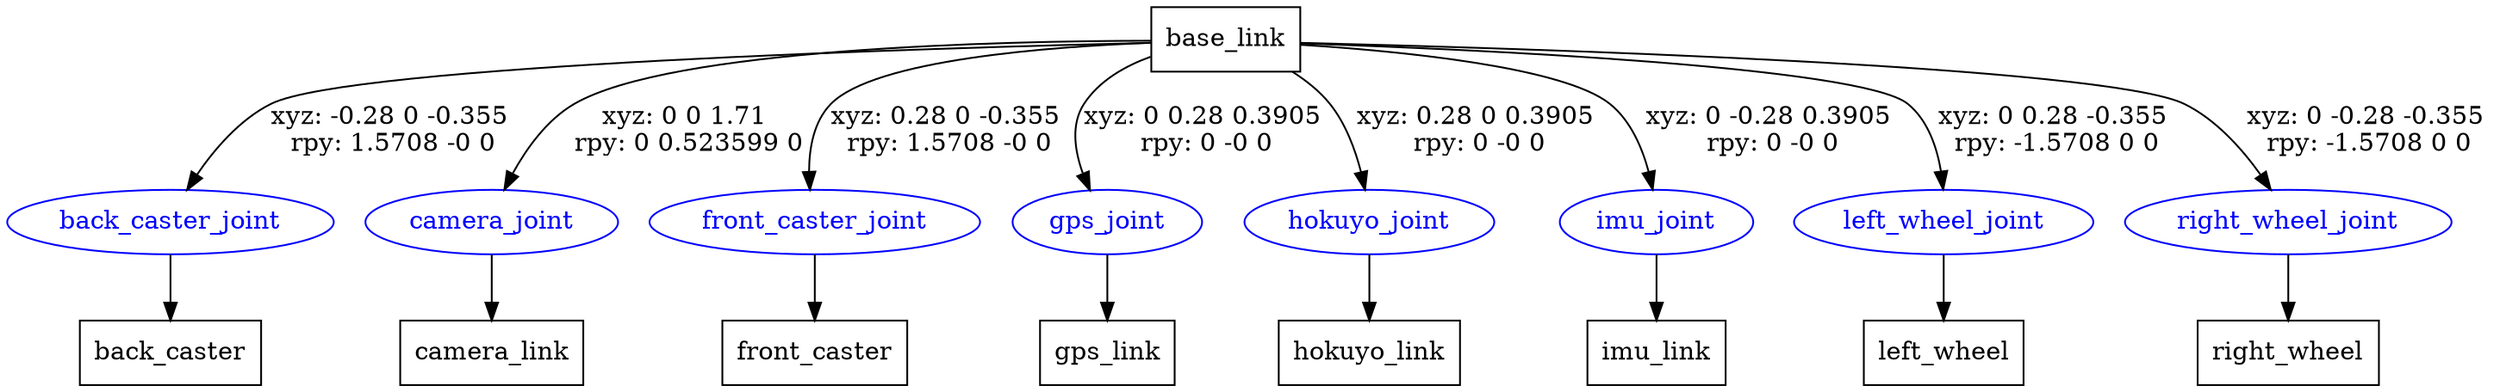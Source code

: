 digraph G {
node [shape=box];
"base_link" [label="base_link"];
"back_caster" [label="back_caster"];
"camera_link" [label="camera_link"];
"front_caster" [label="front_caster"];
"gps_link" [label="gps_link"];
"hokuyo_link" [label="hokuyo_link"];
"imu_link" [label="imu_link"];
"left_wheel" [label="left_wheel"];
"right_wheel" [label="right_wheel"];
node [shape=ellipse, color=blue, fontcolor=blue];
"base_link" -> "back_caster_joint" [label="xyz: -0.28 0 -0.355 \nrpy: 1.5708 -0 0"]
"back_caster_joint" -> "back_caster"
"base_link" -> "camera_joint" [label="xyz: 0 0 1.71 \nrpy: 0 0.523599 0"]
"camera_joint" -> "camera_link"
"base_link" -> "front_caster_joint" [label="xyz: 0.28 0 -0.355 \nrpy: 1.5708 -0 0"]
"front_caster_joint" -> "front_caster"
"base_link" -> "gps_joint" [label="xyz: 0 0.28 0.3905 \nrpy: 0 -0 0"]
"gps_joint" -> "gps_link"
"base_link" -> "hokuyo_joint" [label="xyz: 0.28 0 0.3905 \nrpy: 0 -0 0"]
"hokuyo_joint" -> "hokuyo_link"
"base_link" -> "imu_joint" [label="xyz: 0 -0.28 0.3905 \nrpy: 0 -0 0"]
"imu_joint" -> "imu_link"
"base_link" -> "left_wheel_joint" [label="xyz: 0 0.28 -0.355 \nrpy: -1.5708 0 0"]
"left_wheel_joint" -> "left_wheel"
"base_link" -> "right_wheel_joint" [label="xyz: 0 -0.28 -0.355 \nrpy: -1.5708 0 0"]
"right_wheel_joint" -> "right_wheel"
}
